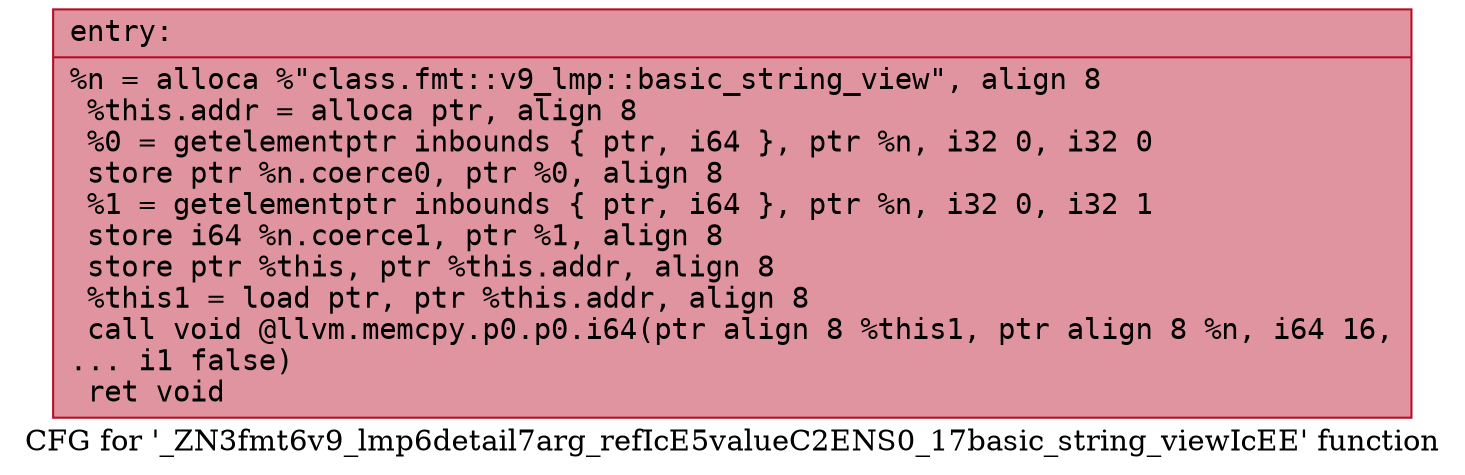 digraph "CFG for '_ZN3fmt6v9_lmp6detail7arg_refIcE5valueC2ENS0_17basic_string_viewIcEE' function" {
	label="CFG for '_ZN3fmt6v9_lmp6detail7arg_refIcE5valueC2ENS0_17basic_string_viewIcEE' function";

	Node0x556bfeadb6f0 [shape=record,color="#b70d28ff", style=filled, fillcolor="#b70d2870" fontname="Courier",label="{entry:\l|  %n = alloca %\"class.fmt::v9_lmp::basic_string_view\", align 8\l  %this.addr = alloca ptr, align 8\l  %0 = getelementptr inbounds \{ ptr, i64 \}, ptr %n, i32 0, i32 0\l  store ptr %n.coerce0, ptr %0, align 8\l  %1 = getelementptr inbounds \{ ptr, i64 \}, ptr %n, i32 0, i32 1\l  store i64 %n.coerce1, ptr %1, align 8\l  store ptr %this, ptr %this.addr, align 8\l  %this1 = load ptr, ptr %this.addr, align 8\l  call void @llvm.memcpy.p0.p0.i64(ptr align 8 %this1, ptr align 8 %n, i64 16,\l... i1 false)\l  ret void\l}"];
}
